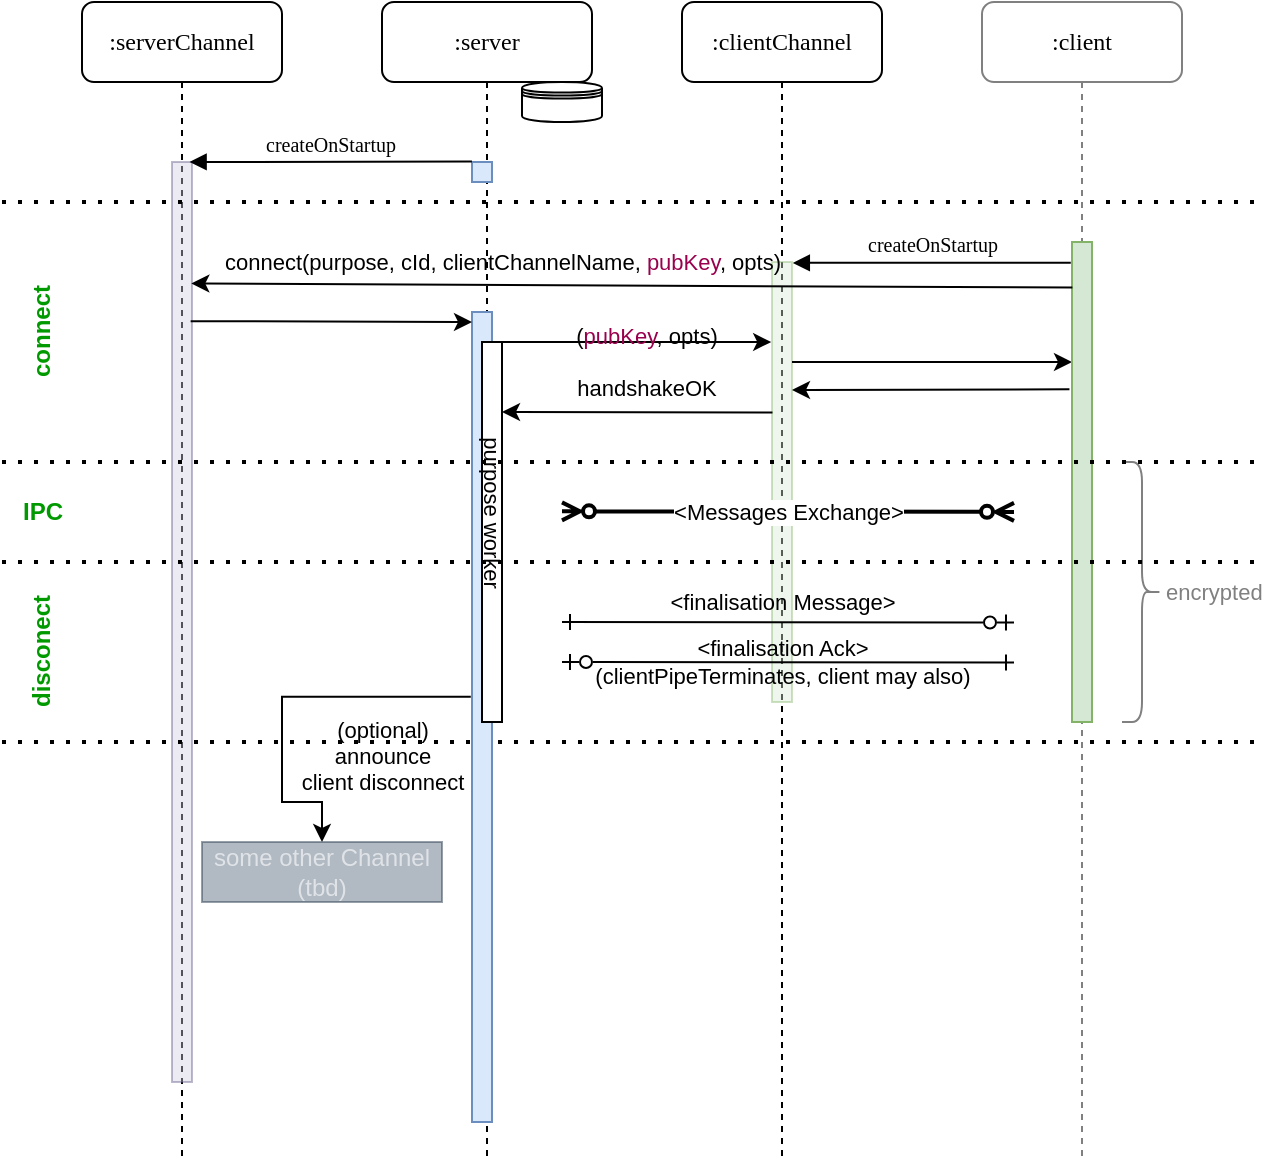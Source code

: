 <mxfile version="26.1.1">
  <diagram name="Page-1" id="13e1069c-82ec-6db2-03f1-153e76fe0fe0">
    <mxGraphModel dx="1036" dy="713" grid="1" gridSize="10" guides="1" tooltips="1" connect="1" arrows="1" fold="1" page="1" pageScale="1" pageWidth="1169" pageHeight="827" background="none" math="0" shadow="0">
      <root>
        <mxCell id="0" />
        <mxCell id="1" parent="0" />
        <mxCell id="7baba1c4bc27f4b0-2" value=":serverChannel" style="shape=umlLifeline;perimeter=lifelinePerimeter;whiteSpace=wrap;html=1;container=1;collapsible=0;recursiveResize=0;outlineConnect=0;rounded=1;shadow=0;comic=0;labelBackgroundColor=none;strokeWidth=1;fontFamily=Verdana;fontSize=12;align=center;" parent="1" vertex="1">
          <mxGeometry x="100" y="80" width="100" height="580" as="geometry" />
        </mxCell>
        <mxCell id="7baba1c4bc27f4b0-10" value="" style="html=1;points=[];perimeter=orthogonalPerimeter;rounded=0;shadow=0;comic=0;labelBackgroundColor=none;strokeWidth=1;fontFamily=Verdana;fontSize=12;align=center;fillColor=#d0cee2;strokeColor=#56517e;opacity=40;" parent="7baba1c4bc27f4b0-2" vertex="1">
          <mxGeometry x="45" y="80" width="10" height="460" as="geometry" />
        </mxCell>
        <mxCell id="IrmN3SwNyftbA4I5PEdS-14" value="" style="endArrow=none;dashed=1;html=1;dashPattern=1 3;strokeWidth=2;rounded=0;" parent="7baba1c4bc27f4b0-2" edge="1">
          <mxGeometry width="50" height="50" relative="1" as="geometry">
            <mxPoint x="-40" y="100" as="sourcePoint" />
            <mxPoint x="590" y="100" as="targetPoint" />
          </mxGeometry>
        </mxCell>
        <mxCell id="IrmN3SwNyftbA4I5PEdS-23" value="" style="endArrow=none;dashed=1;html=1;dashPattern=1 3;strokeWidth=2;rounded=0;" parent="7baba1c4bc27f4b0-2" edge="1">
          <mxGeometry width="50" height="50" relative="1" as="geometry">
            <mxPoint x="-40" y="370" as="sourcePoint" />
            <mxPoint x="590" y="370" as="targetPoint" />
          </mxGeometry>
        </mxCell>
        <mxCell id="7baba1c4bc27f4b0-3" value=":clientChannel" style="shape=umlLifeline;perimeter=lifelinePerimeter;whiteSpace=wrap;html=1;container=1;collapsible=0;recursiveResize=0;outlineConnect=0;rounded=1;shadow=0;comic=0;labelBackgroundColor=none;strokeWidth=1;fontFamily=Verdana;fontSize=12;align=center;" parent="1" vertex="1">
          <mxGeometry x="400" y="80" width="100" height="580" as="geometry" />
        </mxCell>
        <mxCell id="7baba1c4bc27f4b0-13" value="" style="html=1;points=[];perimeter=orthogonalPerimeter;rounded=0;shadow=0;comic=0;labelBackgroundColor=none;strokeWidth=1;fontFamily=Verdana;fontSize=12;align=center;fillColor=#d5e8d4;strokeColor=#82b366;opacity=40;" parent="7baba1c4bc27f4b0-3" vertex="1">
          <mxGeometry x="45" y="130" width="10" height="220" as="geometry" />
        </mxCell>
        <mxCell id="IrmN3SwNyftbA4I5PEdS-7" style="rounded=0;orthogonalLoop=1;jettySize=auto;html=1;labelBackgroundColor=none;" parent="7baba1c4bc27f4b0-3" edge="1">
          <mxGeometry relative="1" as="geometry">
            <mxPoint x="55" y="180" as="sourcePoint" />
            <mxPoint x="195" y="180" as="targetPoint" />
          </mxGeometry>
        </mxCell>
        <mxCell id="7baba1c4bc27f4b0-5" value=":client" style="shape=umlLifeline;perimeter=lifelinePerimeter;whiteSpace=wrap;html=1;container=1;collapsible=0;recursiveResize=0;outlineConnect=0;rounded=1;shadow=0;comic=0;labelBackgroundColor=none;strokeWidth=1;fontFamily=Verdana;fontSize=12;align=center;strokeColor=#808080;" parent="1" vertex="1">
          <mxGeometry x="550" y="80" width="100" height="580" as="geometry" />
        </mxCell>
        <mxCell id="7baba1c4bc27f4b0-19" value="" style="html=1;points=[];perimeter=orthogonalPerimeter;rounded=0;shadow=0;comic=0;labelBackgroundColor=none;strokeWidth=1;fontFamily=Verdana;fontSize=12;align=center;fillColor=#d5e8d4;strokeColor=#82b366;" parent="7baba1c4bc27f4b0-5" vertex="1">
          <mxGeometry x="45" y="120" width="10" height="240" as="geometry" />
        </mxCell>
        <mxCell id="1J5YE08IeBuf_Vzp-Asb-3" value="encrypted" style="shape=curlyBracket;whiteSpace=wrap;html=1;rounded=1;flipH=1;labelPosition=right;verticalLabelPosition=middle;align=left;verticalAlign=middle;fontFamily=Helvetica;fontSize=11;fontColor=#808080;labelBackgroundColor=default;size=0.5;strokeColor=#808080;" vertex="1" parent="7baba1c4bc27f4b0-5">
          <mxGeometry x="70" y="230" width="20" height="130" as="geometry" />
        </mxCell>
        <mxCell id="7baba1c4bc27f4b0-8" value=":server" style="shape=umlLifeline;perimeter=lifelinePerimeter;whiteSpace=wrap;html=1;container=1;collapsible=0;recursiveResize=0;outlineConnect=0;rounded=1;shadow=0;comic=0;labelBackgroundColor=none;strokeWidth=1;fontFamily=Verdana;fontSize=12;align=center;" parent="1" vertex="1">
          <mxGeometry x="250" y="80" width="105" height="580" as="geometry" />
        </mxCell>
        <mxCell id="7baba1c4bc27f4b0-9" value="" style="html=1;points=[];perimeter=orthogonalPerimeter;rounded=0;shadow=0;comic=0;labelBackgroundColor=none;strokeWidth=1;fontFamily=Verdana;fontSize=12;align=center;fillColor=#dae8fc;strokeColor=#6c8ebf;" parent="7baba1c4bc27f4b0-8" vertex="1">
          <mxGeometry x="45" y="80" width="10" height="10" as="geometry" />
        </mxCell>
        <mxCell id="IrmN3SwNyftbA4I5PEdS-4" value="" style="html=1;points=[[0,0,0,0,5],[0,1,0,0,-5],[1,0,0,0,5],[1,1,0,0,-5]];perimeter=orthogonalPerimeter;outlineConnect=0;targetShapes=umlLifeline;portConstraint=eastwest;newEdgeStyle={&quot;curved&quot;:0,&quot;rounded&quot;:0};fillColor=#dae8fc;strokeColor=#6c8ebf;" parent="7baba1c4bc27f4b0-8" vertex="1">
          <mxGeometry x="45" y="155" width="10" height="405" as="geometry" />
        </mxCell>
        <mxCell id="1J5YE08IeBuf_Vzp-Asb-1" value="" style="html=1;points=[[0,0,0,0,5],[0,1,0,0,-5],[1,0,0,0,5],[1,1,0,0,-5]];perimeter=orthogonalPerimeter;outlineConnect=0;targetShapes=umlLifeline;portConstraint=eastwest;newEdgeStyle={&quot;curved&quot;:0,&quot;rounded&quot;:0};fontFamily=Helvetica;fontSize=11;fontColor=default;labelBackgroundColor=default;" vertex="1" parent="7baba1c4bc27f4b0-8">
          <mxGeometry x="50" y="170" width="10" height="190" as="geometry" />
        </mxCell>
        <mxCell id="1J5YE08IeBuf_Vzp-Asb-2" value="&lt;span&gt;purpose worker&lt;/span&gt;" style="text;html=1;align=center;verticalAlign=middle;resizable=0;points=[];autosize=1;strokeColor=none;fillColor=none;fontFamily=Helvetica;fontSize=11;fontColor=default;labelBackgroundColor=none;rotation=90;" vertex="1" parent="7baba1c4bc27f4b0-8">
          <mxGeometry x="5" y="240" width="100" height="30" as="geometry" />
        </mxCell>
        <mxCell id="7baba1c4bc27f4b0-11" value="createOnStartup" style="html=1;verticalAlign=bottom;endArrow=block;labelBackgroundColor=none;fontFamily=Verdana;fontSize=10;elbow=vertical;exitX=-0.004;exitY=-0.024;exitDx=0;exitDy=0;exitPerimeter=0;entryX=0.88;entryY=0;entryDx=0;entryDy=0;entryPerimeter=0;" parent="1" source="7baba1c4bc27f4b0-9" target="7baba1c4bc27f4b0-10" edge="1">
          <mxGeometry relative="1" as="geometry">
            <mxPoint x="220" y="190" as="sourcePoint" />
            <mxPoint x="155" y="180" as="targetPoint" />
          </mxGeometry>
        </mxCell>
        <mxCell id="IrmN3SwNyftbA4I5PEdS-2" value="createOnStartup" style="html=1;verticalAlign=bottom;endArrow=block;labelBackgroundColor=none;fontFamily=Verdana;fontSize=10;entryX=1.041;entryY=0.002;entryDx=0;entryDy=0;entryPerimeter=0;exitX=-0.06;exitY=0.043;exitDx=0;exitDy=0;exitPerimeter=0;" parent="1" source="7baba1c4bc27f4b0-19" target="7baba1c4bc27f4b0-13" edge="1">
          <mxGeometry relative="1" as="geometry">
            <mxPoint x="595" y="190" as="sourcePoint" />
            <mxPoint x="470" y="190" as="targetPoint" />
          </mxGeometry>
        </mxCell>
        <mxCell id="IrmN3SwNyftbA4I5PEdS-3" value="connect(purpose, cId, clientChannelName, &lt;font style=&quot;color: rgb(153, 0, 77);&quot;&gt;pubKey&lt;/font&gt;, opts)" style="rounded=0;orthogonalLoop=1;jettySize=auto;html=1;entryX=0.967;entryY=0.132;entryDx=0;entryDy=0;entryPerimeter=0;labelBackgroundColor=none;exitX=0.019;exitY=0.095;exitDx=0;exitDy=0;exitPerimeter=0;" parent="1" source="7baba1c4bc27f4b0-19" target="7baba1c4bc27f4b0-10" edge="1">
          <mxGeometry x="0.295" y="-11" relative="1" as="geometry">
            <mxPoint x="600" y="210" as="sourcePoint" />
            <mxPoint as="offset" />
          </mxGeometry>
        </mxCell>
        <mxCell id="IrmN3SwNyftbA4I5PEdS-5" style="rounded=0;orthogonalLoop=1;jettySize=auto;html=1;entryX=0;entryY=0;entryDx=0;entryDy=5;entryPerimeter=0;exitX=0.933;exitY=0.173;exitDx=0;exitDy=0;exitPerimeter=0;labelBackgroundColor=none;" parent="1" source="7baba1c4bc27f4b0-10" target="IrmN3SwNyftbA4I5PEdS-4" edge="1">
          <mxGeometry relative="1" as="geometry" />
        </mxCell>
        <mxCell id="IrmN3SwNyftbA4I5PEdS-6" value="(&lt;font style=&quot;color: rgb(153, 0, 77);&quot;&gt;pubKey&lt;/font&gt;, opts)&lt;br&gt;&lt;br&gt;handshakeOK" style="rounded=0;orthogonalLoop=1;jettySize=auto;html=1;entryX=-0.04;entryY=0.223;entryDx=0;entryDy=0;entryPerimeter=0;labelBackgroundColor=none;" parent="1" edge="1">
          <mxGeometry x="0.064" y="-10" relative="1" as="geometry">
            <mxPoint x="310" y="250" as="sourcePoint" />
            <mxPoint x="444.6" y="250.0" as="targetPoint" />
            <mxPoint as="offset" />
          </mxGeometry>
        </mxCell>
        <mxCell id="IrmN3SwNyftbA4I5PEdS-8" style="rounded=0;orthogonalLoop=1;jettySize=auto;html=1;labelBackgroundColor=none;exitX=-0.128;exitY=0.307;exitDx=0;exitDy=0;exitPerimeter=0;" parent="1" source="7baba1c4bc27f4b0-19" edge="1">
          <mxGeometry relative="1" as="geometry">
            <mxPoint x="465" y="274" as="sourcePoint" />
            <mxPoint x="455" y="274" as="targetPoint" />
          </mxGeometry>
        </mxCell>
        <mxCell id="IrmN3SwNyftbA4I5PEdS-9" style="rounded=0;orthogonalLoop=1;jettySize=auto;html=1;exitX=0.024;exitY=0.342;exitDx=0;exitDy=0;exitPerimeter=0;labelBackgroundColor=none;" parent="1" source="7baba1c4bc27f4b0-13" edge="1">
          <mxGeometry relative="1" as="geometry">
            <mxPoint x="603" y="283" as="sourcePoint" />
            <mxPoint x="310" y="285" as="targetPoint" />
          </mxGeometry>
        </mxCell>
        <mxCell id="IrmN3SwNyftbA4I5PEdS-10" value="&amp;lt;Messages Exchange&amp;gt;" style="rounded=0;orthogonalLoop=1;jettySize=auto;html=1;entryX=0.933;entryY=0.334;entryDx=0;entryDy=0;entryPerimeter=0;endArrow=ERzeroToMany;endFill=0;startArrow=ERzeroToMany;startFill=0;strokeWidth=2;" parent="1" edge="1">
          <mxGeometry relative="1" as="geometry">
            <mxPoint x="566" y="334.95" as="sourcePoint" />
            <mxPoint x="340" y="334.67" as="targetPoint" />
          </mxGeometry>
        </mxCell>
        <mxCell id="IrmN3SwNyftbA4I5PEdS-12" value="&amp;lt;finalisation Message&amp;gt;" style="rounded=0;orthogonalLoop=1;jettySize=auto;html=1;entryX=0.933;entryY=0.334;entryDx=0;entryDy=0;entryPerimeter=0;endArrow=ERone;endFill=0;startArrow=ERzeroToOne;startFill=0;strokeWidth=1;labelBackgroundColor=none;" parent="1" edge="1">
          <mxGeometry x="0.027" y="-10" relative="1" as="geometry">
            <mxPoint x="566" y="390.28" as="sourcePoint" />
            <mxPoint x="340" y="390" as="targetPoint" />
            <mxPoint as="offset" />
          </mxGeometry>
        </mxCell>
        <mxCell id="IrmN3SwNyftbA4I5PEdS-13" value="&amp;lt;finalisation Ack&amp;gt;&lt;br&gt;(clientPipeTerminates, client may also)" style="rounded=0;orthogonalLoop=1;jettySize=auto;html=1;entryX=0.933;entryY=0.334;entryDx=0;entryDy=0;entryPerimeter=0;endArrow=ERzeroToOne;endFill=0;startArrow=ERone;startFill=0;strokeWidth=1;labelBackgroundColor=none;" parent="1" edge="1">
          <mxGeometry x="0.027" relative="1" as="geometry">
            <mxPoint x="566" y="410.28" as="sourcePoint" />
            <mxPoint x="340" y="410" as="targetPoint" />
            <mxPoint as="offset" />
          </mxGeometry>
        </mxCell>
        <mxCell id="IrmN3SwNyftbA4I5PEdS-17" value="" style="endArrow=none;dashed=1;html=1;dashPattern=1 3;strokeWidth=2;rounded=0;" parent="1" edge="1">
          <mxGeometry width="50" height="50" relative="1" as="geometry">
            <mxPoint x="60" y="310" as="sourcePoint" />
            <mxPoint x="690" y="310" as="targetPoint" />
          </mxGeometry>
        </mxCell>
        <mxCell id="IrmN3SwNyftbA4I5PEdS-20" value="" style="endArrow=none;dashed=1;html=1;dashPattern=1 3;strokeWidth=2;rounded=0;" parent="1" edge="1">
          <mxGeometry width="50" height="50" relative="1" as="geometry">
            <mxPoint x="60" y="360" as="sourcePoint" />
            <mxPoint x="690" y="360" as="targetPoint" />
          </mxGeometry>
        </mxCell>
        <mxCell id="IrmN3SwNyftbA4I5PEdS-21" style="rounded=0;orthogonalLoop=1;jettySize=auto;html=1;edgeStyle=orthogonalEdgeStyle;exitX=-0.06;exitY=0.475;exitDx=0;exitDy=0;exitPerimeter=0;" parent="1" source="IrmN3SwNyftbA4I5PEdS-4" target="IrmN3SwNyftbA4I5PEdS-29" edge="1">
          <mxGeometry relative="1" as="geometry">
            <mxPoint x="200" y="460" as="targetPoint" />
            <Array as="points">
              <mxPoint x="200" y="427" />
              <mxPoint x="200" y="480" />
              <mxPoint x="220" y="480" />
            </Array>
          </mxGeometry>
        </mxCell>
        <mxCell id="IrmN3SwNyftbA4I5PEdS-22" value="(optional)&lt;br&gt;announce&lt;br&gt;client disconnect" style="edgeLabel;html=1;align=center;verticalAlign=middle;resizable=0;points=[];labelBackgroundColor=none;" parent="IrmN3SwNyftbA4I5PEdS-21" vertex="1" connectable="0">
          <mxGeometry x="0.337" y="-1" relative="1" as="geometry">
            <mxPoint x="51" y="-1" as="offset" />
          </mxGeometry>
        </mxCell>
        <mxCell id="IrmN3SwNyftbA4I5PEdS-24" value="connect" style="text;html=1;align=center;verticalAlign=middle;resizable=0;points=[];autosize=1;strokeColor=none;fillColor=none;rotation=-90;fontColor=#009900;fontStyle=1" parent="1" vertex="1">
          <mxGeometry x="45" y="230" width="70" height="30" as="geometry" />
        </mxCell>
        <mxCell id="IrmN3SwNyftbA4I5PEdS-26" value="disconect" style="text;html=1;align=center;verticalAlign=middle;resizable=0;points=[];autosize=1;strokeColor=none;fillColor=none;rotation=-90;fontColor=#009900;fontStyle=1" parent="1" vertex="1">
          <mxGeometry x="45" y="390" width="70" height="30" as="geometry" />
        </mxCell>
        <mxCell id="IrmN3SwNyftbA4I5PEdS-25" value="IPC" style="text;html=1;align=center;verticalAlign=middle;resizable=0;points=[];autosize=1;strokeColor=none;fillColor=none;rotation=0;fontColor=#009900;fontStyle=1" parent="1" vertex="1">
          <mxGeometry x="60" y="320" width="40" height="30" as="geometry" />
        </mxCell>
        <mxCell id="IrmN3SwNyftbA4I5PEdS-29" value="some other Channel&lt;br&gt;(tbd)" style="rounded=0;whiteSpace=wrap;html=1;fillColor=#647687;fontColor=#ffffff;strokeColor=#314354;opacity=50;textOpacity=60;" parent="1" vertex="1">
          <mxGeometry x="160" y="500" width="120" height="30" as="geometry" />
        </mxCell>
        <mxCell id="IrmN3SwNyftbA4I5PEdS-30" value="" style="shape=datastore;whiteSpace=wrap;html=1;" parent="1" vertex="1">
          <mxGeometry x="320" y="120" width="40" height="20" as="geometry" />
        </mxCell>
      </root>
    </mxGraphModel>
  </diagram>
</mxfile>
